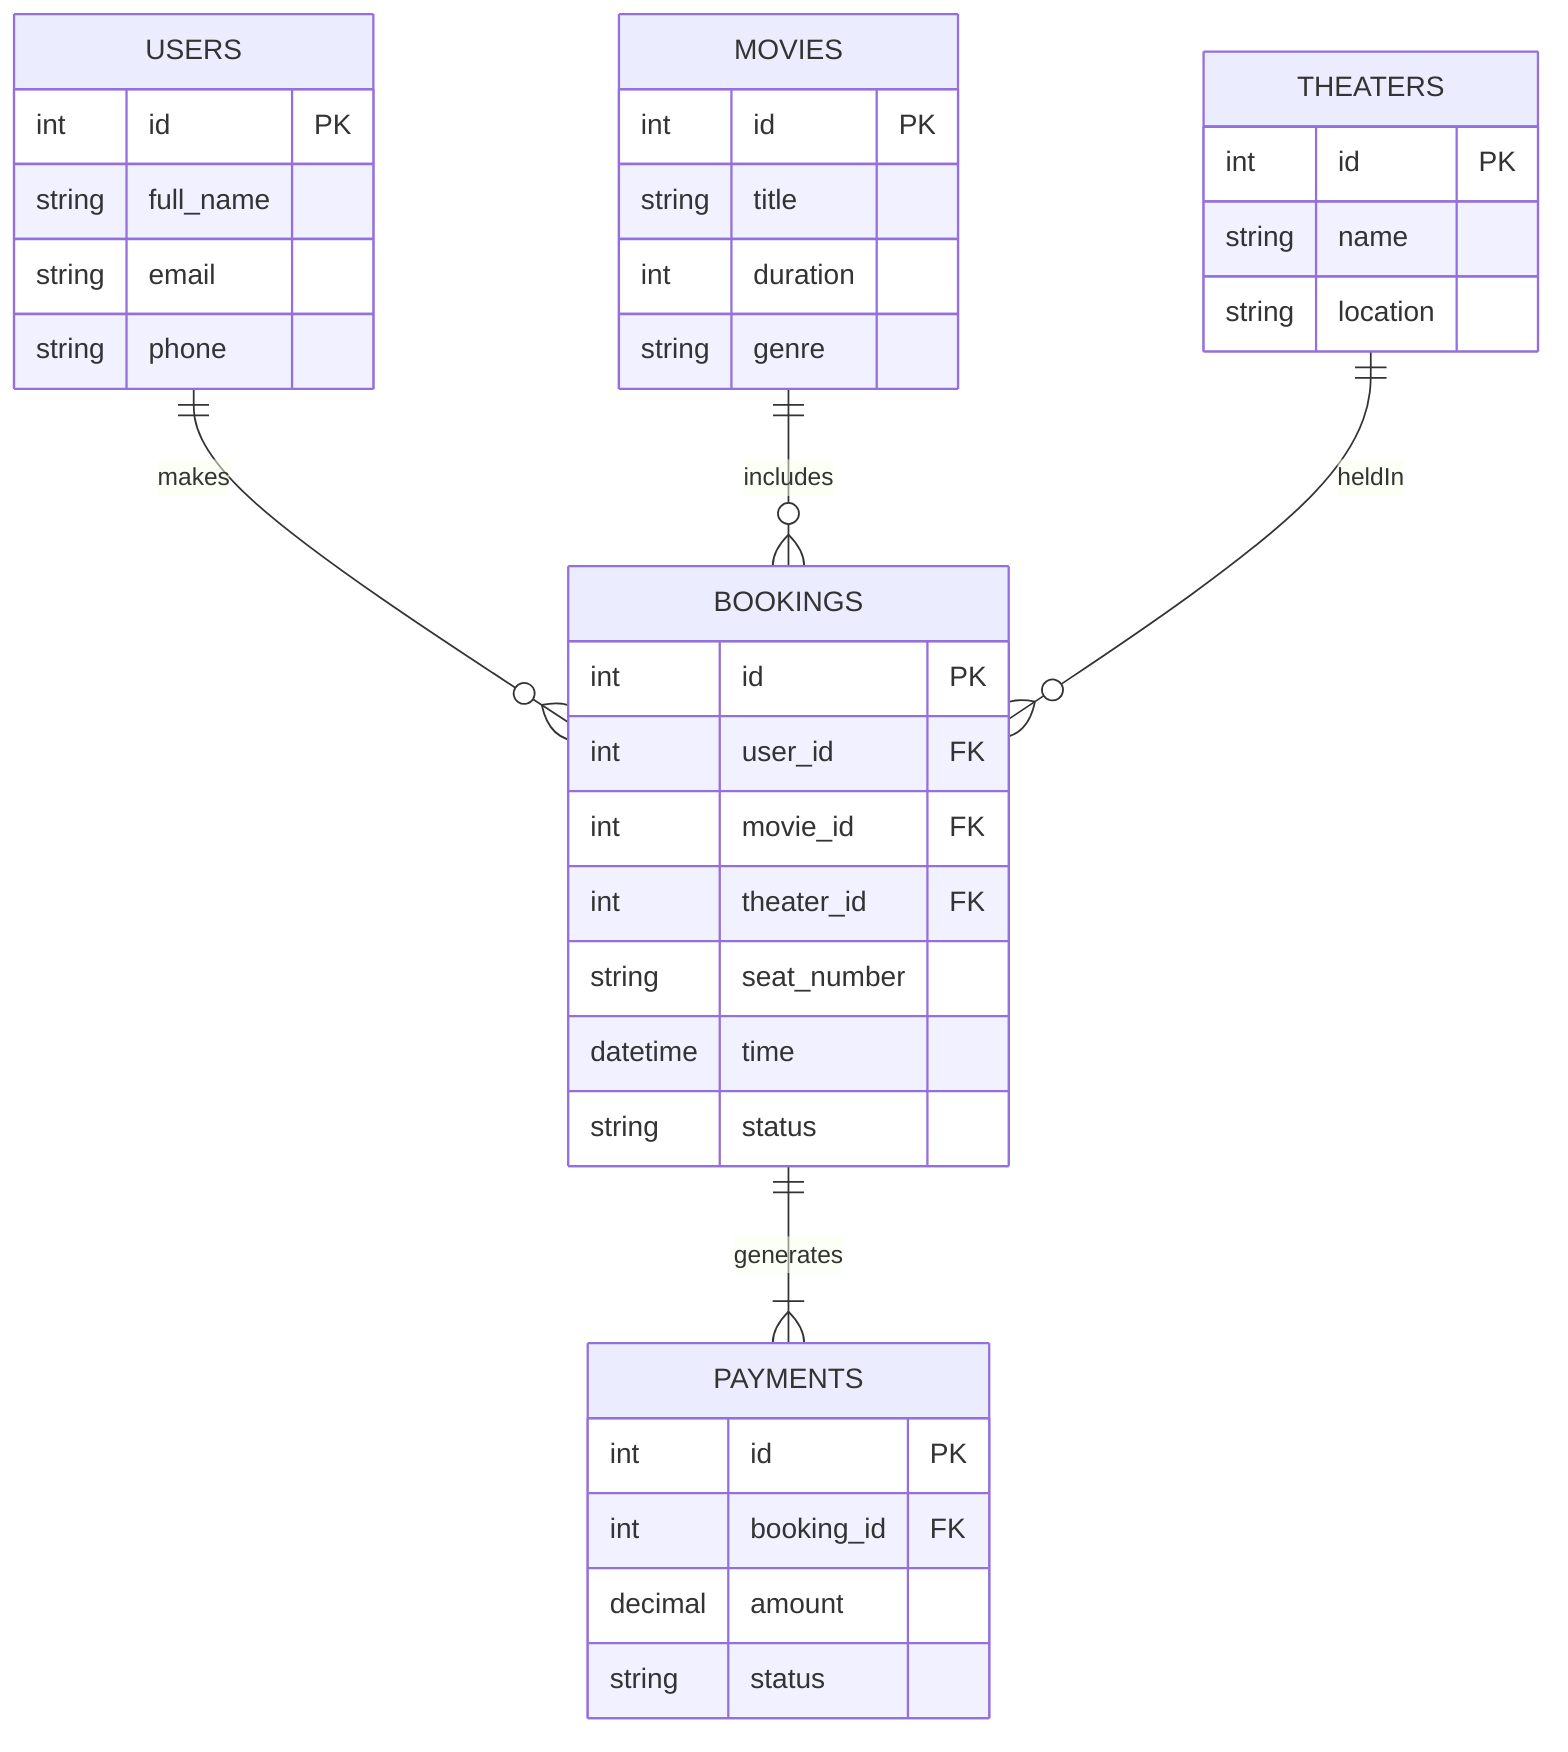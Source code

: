 erDiagram

  USERS ||--o{ BOOKINGS : makes
  MOVIES ||--o{ BOOKINGS : includes
  THEATERS ||--o{ BOOKINGS : heldIn
  BOOKINGS ||--|{ PAYMENTS : generates

  USERS {
    int id PK
    string full_name
    string email
    string phone
  }

  MOVIES {
    int id PK
    string title
    int duration
    string genre
  }

  THEATERS {
    int id PK
    string name
    string location
  }

  BOOKINGS {
    int id PK
    int user_id FK
    int movie_id FK
    int theater_id FK
    string seat_number
    datetime time
    string status
  }

  PAYMENTS {
    int id PK
    int booking_id FK
    decimal amount
    string status
  }